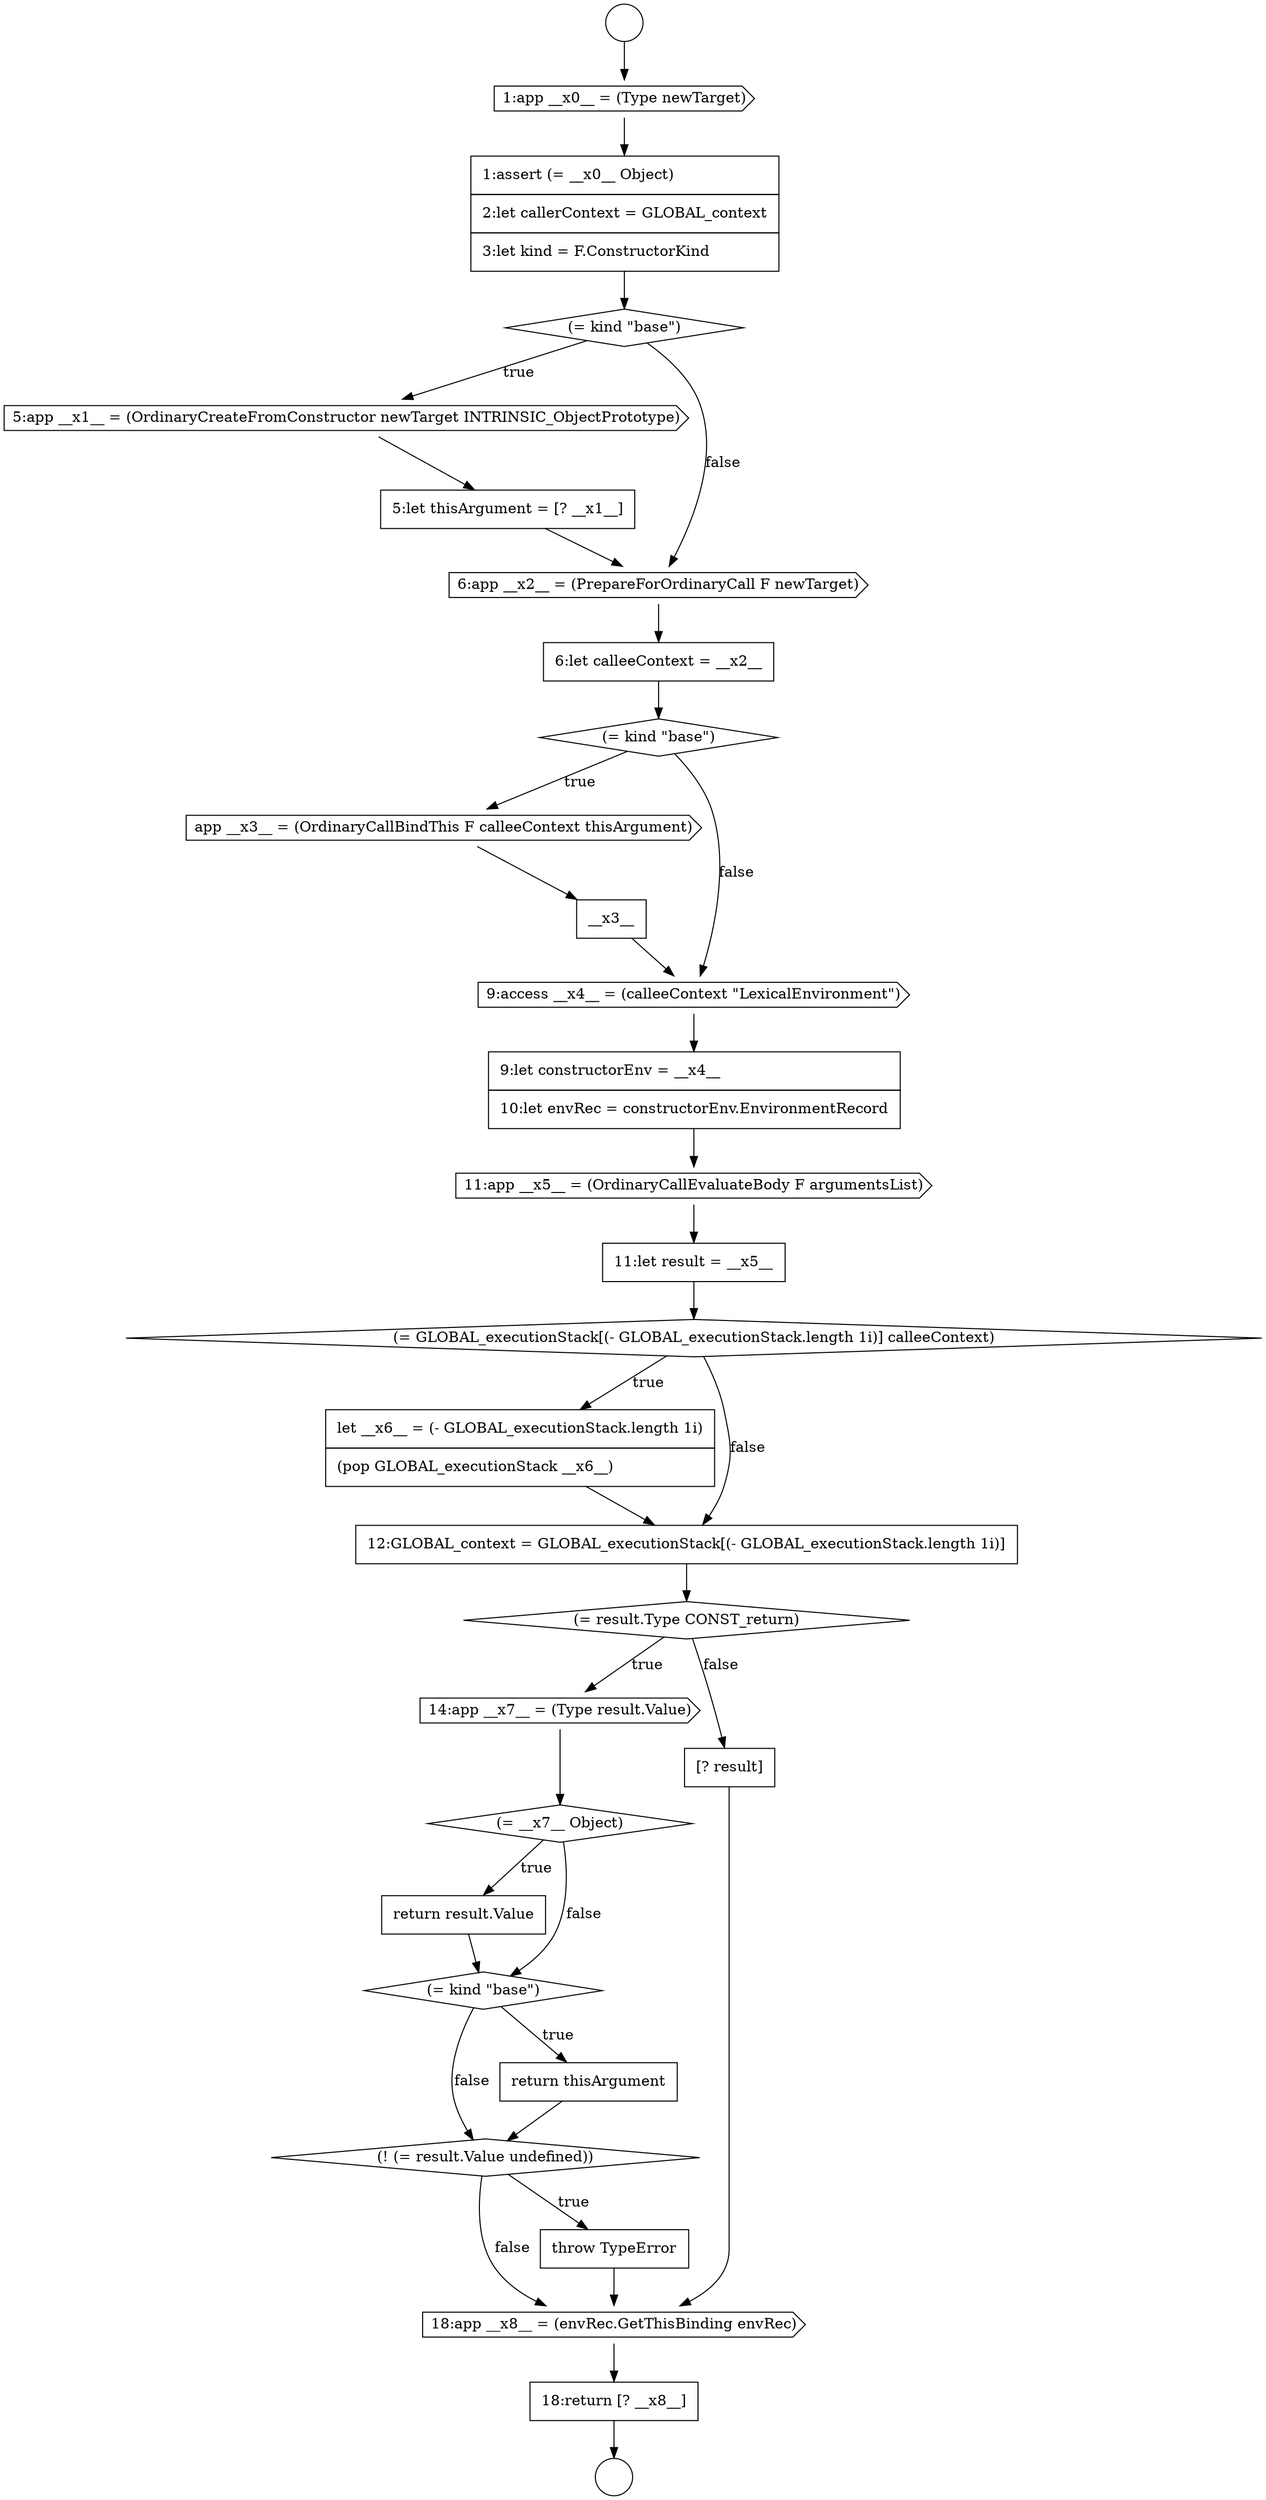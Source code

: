digraph {
  node1808 [shape=cds, label=<<font color="black">11:app __x5__ = (OrdinaryCallEvaluateBody F argumentsList)</font>> color="black" fillcolor="white" style=filled]
  node1803 [shape=diamond, label=<<font color="black">(= kind &quot;base&quot;)</font>> color="black" fillcolor="white" style=filled]
  node1811 [shape=none, margin=0, label=<<font color="black">
    <table border="0" cellborder="1" cellspacing="0" cellpadding="10">
      <tr><td align="left">let __x6__ = (- GLOBAL_executionStack.length 1i)</td></tr>
      <tr><td align="left">(pop GLOBAL_executionStack __x6__)</td></tr>
    </table>
  </font>> color="black" fillcolor="white" style=filled]
  node1796 [shape=cds, label=<<font color="black">1:app __x0__ = (Type newTarget)</font>> color="black" fillcolor="white" style=filled]
  node1819 [shape=diamond, label=<<font color="black">(! (= result.Value undefined))</font>> color="black" fillcolor="white" style=filled]
  node1810 [shape=diamond, label=<<font color="black">(= GLOBAL_executionStack[(- GLOBAL_executionStack.length 1i)] calleeContext)</font>> color="black" fillcolor="white" style=filled]
  node1799 [shape=cds, label=<<font color="black">5:app __x1__ = (OrdinaryCreateFromConstructor newTarget INTRINSIC_ObjectPrototype)</font>> color="black" fillcolor="white" style=filled]
  node1814 [shape=cds, label=<<font color="black">14:app __x7__ = (Type result.Value)</font>> color="black" fillcolor="white" style=filled]
  node1795 [shape=circle label=" " color="black" fillcolor="white" style=filled]
  node1805 [shape=none, margin=0, label=<<font color="black">
    <table border="0" cellborder="1" cellspacing="0" cellpadding="10">
      <tr><td align="left">__x3__</td></tr>
    </table>
  </font>> color="black" fillcolor="white" style=filled]
  node1809 [shape=none, margin=0, label=<<font color="black">
    <table border="0" cellborder="1" cellspacing="0" cellpadding="10">
      <tr><td align="left">11:let result = __x5__</td></tr>
    </table>
  </font>> color="black" fillcolor="white" style=filled]
  node1798 [shape=diamond, label=<<font color="black">(= kind &quot;base&quot;)</font>> color="black" fillcolor="white" style=filled]
  node1813 [shape=diamond, label=<<font color="black">(= result.Type CONST_return)</font>> color="black" fillcolor="white" style=filled]
  node1822 [shape=cds, label=<<font color="black">18:app __x8__ = (envRec.GetThisBinding envRec)</font>> color="black" fillcolor="white" style=filled]
  node1816 [shape=none, margin=0, label=<<font color="black">
    <table border="0" cellborder="1" cellspacing="0" cellpadding="10">
      <tr><td align="left">return result.Value</td></tr>
    </table>
  </font>> color="black" fillcolor="white" style=filled]
  node1812 [shape=none, margin=0, label=<<font color="black">
    <table border="0" cellborder="1" cellspacing="0" cellpadding="10">
      <tr><td align="left">12:GLOBAL_context = GLOBAL_executionStack[(- GLOBAL_executionStack.length 1i)]</td></tr>
    </table>
  </font>> color="black" fillcolor="white" style=filled]
  node1823 [shape=none, margin=0, label=<<font color="black">
    <table border="0" cellborder="1" cellspacing="0" cellpadding="10">
      <tr><td align="left">18:return [? __x8__]</td></tr>
    </table>
  </font>> color="black" fillcolor="white" style=filled]
  node1818 [shape=none, margin=0, label=<<font color="black">
    <table border="0" cellborder="1" cellspacing="0" cellpadding="10">
      <tr><td align="left">return thisArgument</td></tr>
    </table>
  </font>> color="black" fillcolor="white" style=filled]
  node1800 [shape=none, margin=0, label=<<font color="black">
    <table border="0" cellborder="1" cellspacing="0" cellpadding="10">
      <tr><td align="left">5:let thisArgument = [? __x1__]</td></tr>
    </table>
  </font>> color="black" fillcolor="white" style=filled]
  node1815 [shape=diamond, label=<<font color="black">(= __x7__ Object)</font>> color="black" fillcolor="white" style=filled]
  node1794 [shape=circle label=" " color="black" fillcolor="white" style=filled]
  node1804 [shape=cds, label=<<font color="black">app __x3__ = (OrdinaryCallBindThis F calleeContext thisArgument)</font>> color="black" fillcolor="white" style=filled]
  node1806 [shape=cds, label=<<font color="black">9:access __x4__ = (calleeContext &quot;LexicalEnvironment&quot;)</font>> color="black" fillcolor="white" style=filled]
  node1801 [shape=cds, label=<<font color="black">6:app __x2__ = (PrepareForOrdinaryCall F newTarget)</font>> color="black" fillcolor="white" style=filled]
  node1821 [shape=none, margin=0, label=<<font color="black">
    <table border="0" cellborder="1" cellspacing="0" cellpadding="10">
      <tr><td align="left">[? result]</td></tr>
    </table>
  </font>> color="black" fillcolor="white" style=filled]
  node1820 [shape=none, margin=0, label=<<font color="black">
    <table border="0" cellborder="1" cellspacing="0" cellpadding="10">
      <tr><td align="left">throw TypeError</td></tr>
    </table>
  </font>> color="black" fillcolor="white" style=filled]
  node1802 [shape=none, margin=0, label=<<font color="black">
    <table border="0" cellborder="1" cellspacing="0" cellpadding="10">
      <tr><td align="left">6:let calleeContext = __x2__</td></tr>
    </table>
  </font>> color="black" fillcolor="white" style=filled]
  node1797 [shape=none, margin=0, label=<<font color="black">
    <table border="0" cellborder="1" cellspacing="0" cellpadding="10">
      <tr><td align="left">1:assert (= __x0__ Object)</td></tr>
      <tr><td align="left">2:let callerContext = GLOBAL_context</td></tr>
      <tr><td align="left">3:let kind = F.ConstructorKind</td></tr>
    </table>
  </font>> color="black" fillcolor="white" style=filled]
  node1817 [shape=diamond, label=<<font color="black">(= kind &quot;base&quot;)</font>> color="black" fillcolor="white" style=filled]
  node1807 [shape=none, margin=0, label=<<font color="black">
    <table border="0" cellborder="1" cellspacing="0" cellpadding="10">
      <tr><td align="left">9:let constructorEnv = __x4__</td></tr>
      <tr><td align="left">10:let envRec = constructorEnv.EnvironmentRecord</td></tr>
    </table>
  </font>> color="black" fillcolor="white" style=filled]
  node1799 -> node1800 [ color="black"]
  node1818 -> node1819 [ color="black"]
  node1815 -> node1816 [label=<<font color="black">true</font>> color="black"]
  node1815 -> node1817 [label=<<font color="black">false</font>> color="black"]
  node1811 -> node1812 [ color="black"]
  node1808 -> node1809 [ color="black"]
  node1806 -> node1807 [ color="black"]
  node1798 -> node1799 [label=<<font color="black">true</font>> color="black"]
  node1798 -> node1801 [label=<<font color="black">false</font>> color="black"]
  node1803 -> node1804 [label=<<font color="black">true</font>> color="black"]
  node1803 -> node1806 [label=<<font color="black">false</font>> color="black"]
  node1802 -> node1803 [ color="black"]
  node1804 -> node1805 [ color="black"]
  node1820 -> node1822 [ color="black"]
  node1814 -> node1815 [ color="black"]
  node1817 -> node1818 [label=<<font color="black">true</font>> color="black"]
  node1817 -> node1819 [label=<<font color="black">false</font>> color="black"]
  node1805 -> node1806 [ color="black"]
  node1822 -> node1823 [ color="black"]
  node1801 -> node1802 [ color="black"]
  node1813 -> node1814 [label=<<font color="black">true</font>> color="black"]
  node1813 -> node1821 [label=<<font color="black">false</font>> color="black"]
  node1809 -> node1810 [ color="black"]
  node1797 -> node1798 [ color="black"]
  node1821 -> node1822 [ color="black"]
  node1812 -> node1813 [ color="black"]
  node1800 -> node1801 [ color="black"]
  node1807 -> node1808 [ color="black"]
  node1823 -> node1795 [ color="black"]
  node1810 -> node1811 [label=<<font color="black">true</font>> color="black"]
  node1810 -> node1812 [label=<<font color="black">false</font>> color="black"]
  node1816 -> node1817 [ color="black"]
  node1794 -> node1796 [ color="black"]
  node1796 -> node1797 [ color="black"]
  node1819 -> node1820 [label=<<font color="black">true</font>> color="black"]
  node1819 -> node1822 [label=<<font color="black">false</font>> color="black"]
}
